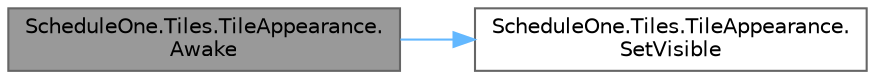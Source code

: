 digraph "ScheduleOne.Tiles.TileAppearance.Awake"
{
 // LATEX_PDF_SIZE
  bgcolor="transparent";
  edge [fontname=Helvetica,fontsize=10,labelfontname=Helvetica,labelfontsize=10];
  node [fontname=Helvetica,fontsize=10,shape=box,height=0.2,width=0.4];
  rankdir="LR";
  Node1 [id="Node000001",label="ScheduleOne.Tiles.TileAppearance.\lAwake",height=0.2,width=0.4,color="gray40", fillcolor="grey60", style="filled", fontcolor="black",tooltip=" "];
  Node1 -> Node2 [id="edge1_Node000001_Node000002",color="steelblue1",style="solid",tooltip=" "];
  Node2 [id="Node000002",label="ScheduleOne.Tiles.TileAppearance.\lSetVisible",height=0.2,width=0.4,color="grey40", fillcolor="white", style="filled",URL="$class_schedule_one_1_1_tiles_1_1_tile_appearance.html#a2a5b99b11a5c7ea646e37ddec54f76bc",tooltip=" "];
}
